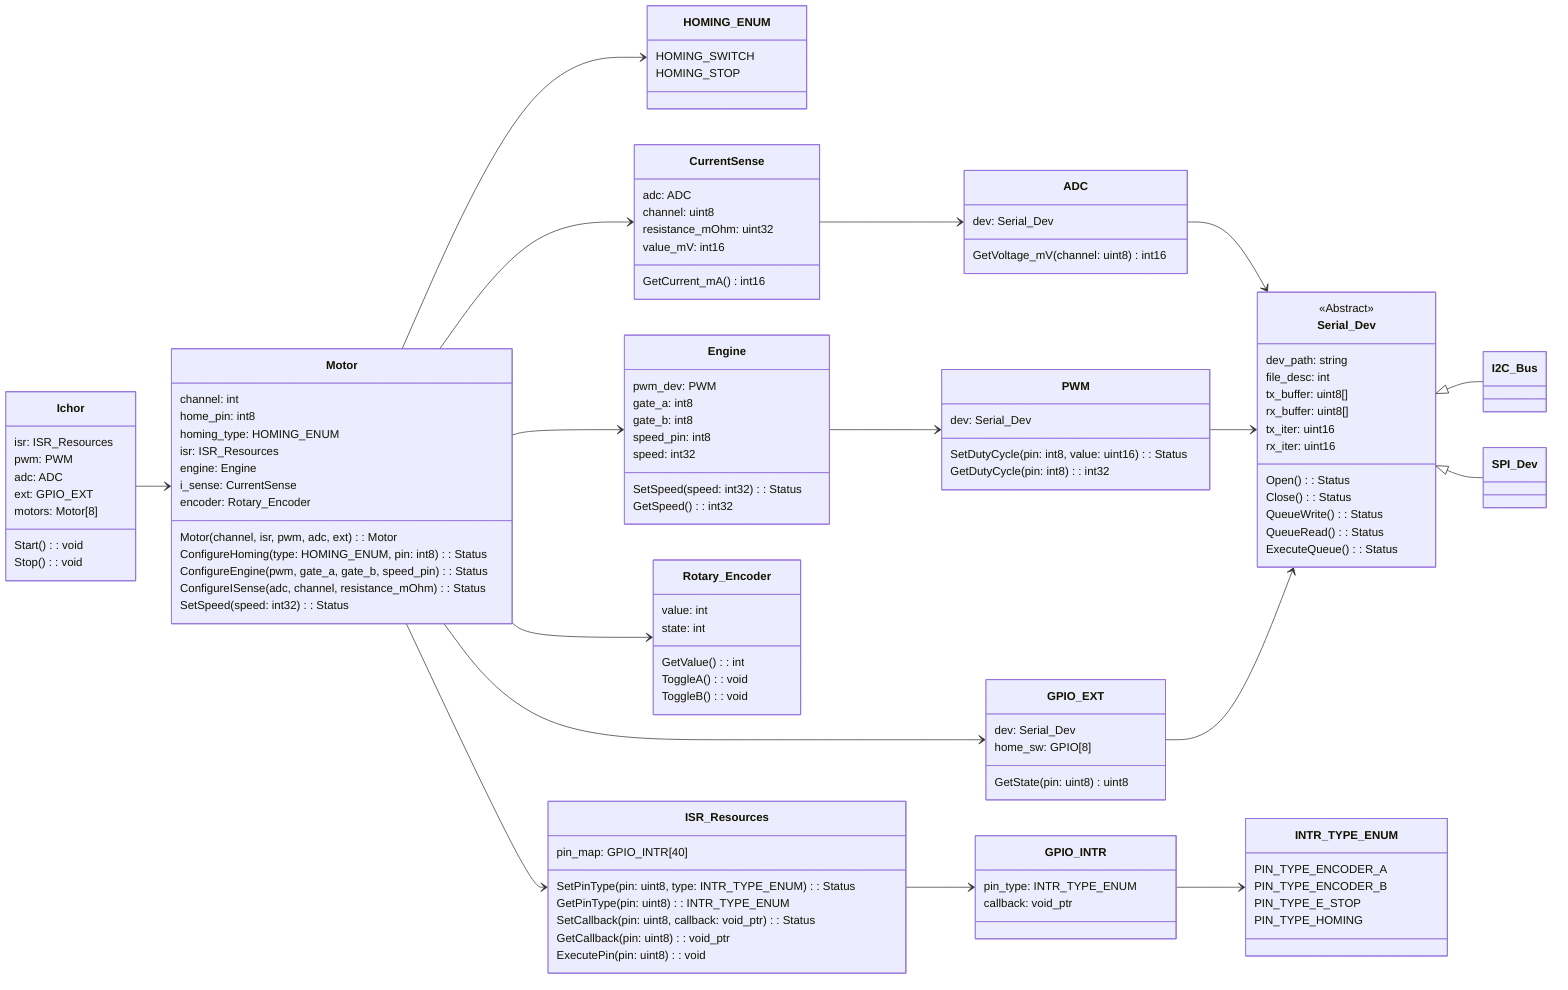 %% Changelog
%% Author | Date | Notes
%% ----|----|----
%% Brooke Leinberger | 2025/01/27 | Init

classDiagram
direction LR

    class Ichor {
    isr: ISR_Resources
    pwm: PWM
    adc: ADC
    ext: GPIO_EXT
    motors: Motor[8]
    Start(): void
    Stop(): void
    }

    class Motor {
    channel: int
    home_pin: int8
    homing_type: HOMING_ENUM
    isr: ISR_Resources
    engine: Engine
    i_sense: CurrentSense
    encoder: Rotary_Encoder

    Motor(channel, isr, pwm, adc, ext): Motor
    ConfigureHoming(type: HOMING_ENUM, pin: int8): Status
    ConfigureEngine(pwm, gate_a, gate_b, speed_pin): Status
    ConfigureISense(adc, channel, resistance_mOhm): Status
    SetSpeed(speed: int32): Status
    }

    class HOMING_ENUM {
    HOMING_SWITCH
    HOMING_STOP
    }

    class Engine {
    %% PWM control
    pwm_dev: PWM
    gate_a: int8
    gate_b: int8
    speed_pin: int8
    speed: int32
    SetSpeed(speed: int32): Status
    GetSpeed(): int32
    }

    class PWM {
    dev: Serial_Dev
    SetDutyCycle(pin: int8, value: uint16): Status
    GetDutyCycle(pin: int8): int32
    }

    class ADC {
    dev: Serial_Dev
    GetVoltage_mV(channel: uint8) int16
    }

    class CurrentSense {
    adc: ADC
    channel: uint8
    resistance_mOhm: uint32
    value_mV: int16
    GetCurrent_mA() int16
    }

    class GPIO_EXT {
    dev: Serial_Dev
    home_sw: GPIO[8]
    GetState(pin: uint8) uint8
    }

    class Rotary_Encoder {
    value: int
    state: int
    GetValue(): int
    ToggleA(): void
    ToggleB(): void
    }

    class I2C_Bus {
    }

    class SPI_Dev {
    }

    class Serial_Dev {
    <<Abstract>>
    dev_path: string
    file_desc: int
    tx_buffer: uint8[]
    rx_buffer: uint8[]
    tx_iter: uint16
    rx_iter: uint16

    Open(): Status
    Close(): Status
    QueueWrite(): Status
    QueueRead(): Status
    ExecuteQueue(): Status
    }

    class ISR_Resources {
    pin_map: GPIO_INTR[40]
    SetPinType(pin: uint8, type: INTR_TYPE_ENUM): Status
    GetPinType(pin: uint8): INTR_TYPE_ENUM
    SetCallback(pin: uint8, callback: void_ptr): Status
    GetCallback(pin: uint8): void_ptr
    ExecutePin(pin: uint8): void
    }

    class GPIO_INTR {
    pin_type: INTR_TYPE_ENUM
    callback: void_ptr
    }

    class INTR_TYPE_ENUM {
        PIN_TYPE_ENCODER_A
        PIN_TYPE_ENCODER_B
        PIN_TYPE_E_STOP
        PIN_TYPE_HOMING
    }

    ISR_Resources --> GPIO_INTR
    GPIO_INTR --> INTR_TYPE_ENUM
    Motor --> ISR_Resources

    %%Ichor --> ADC
    %%Ichor --> PWM
    %%Ichor --> GPIO_EXT
    Ichor --> Motor

    Motor       --> Engine
    Motor       --> CurrentSense
    Motor       --> GPIO_EXT
    Motor       --> Rotary_Encoder
    Motor       --> HOMING_ENUM

    Engine      --> PWM
    CurrentSense --> ADC

    ADC         --> Serial_Dev
    PWM         --> Serial_Dev
    GPIO_EXT    --> Serial_Dev

    Serial_Dev  <|-- I2C_Bus
    Serial_Dev  <|-- SPI_Dev